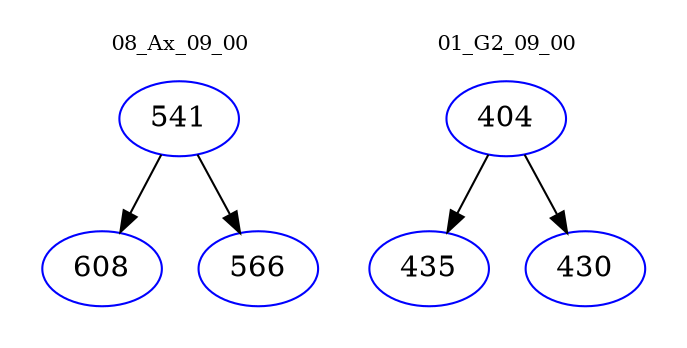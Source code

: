 digraph{
subgraph cluster_0 {
color = white
label = "08_Ax_09_00";
fontsize=10;
T0_541 [label="541", color="blue"]
T0_541 -> T0_608 [color="black"]
T0_608 [label="608", color="blue"]
T0_541 -> T0_566 [color="black"]
T0_566 [label="566", color="blue"]
}
subgraph cluster_1 {
color = white
label = "01_G2_09_00";
fontsize=10;
T1_404 [label="404", color="blue"]
T1_404 -> T1_435 [color="black"]
T1_435 [label="435", color="blue"]
T1_404 -> T1_430 [color="black"]
T1_430 [label="430", color="blue"]
}
}
